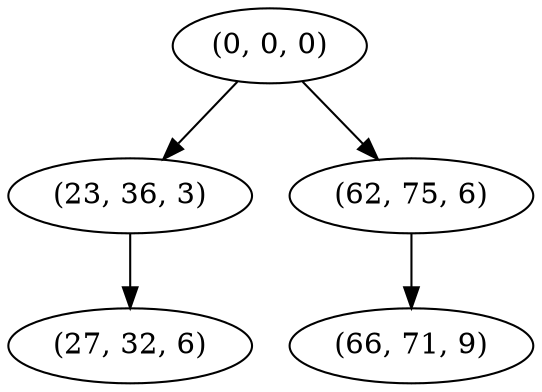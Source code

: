 digraph tree {
    "(0, 0, 0)";
    "(23, 36, 3)";
    "(27, 32, 6)";
    "(62, 75, 6)";
    "(66, 71, 9)";
    "(0, 0, 0)" -> "(23, 36, 3)";
    "(0, 0, 0)" -> "(62, 75, 6)";
    "(23, 36, 3)" -> "(27, 32, 6)";
    "(62, 75, 6)" -> "(66, 71, 9)";
}
